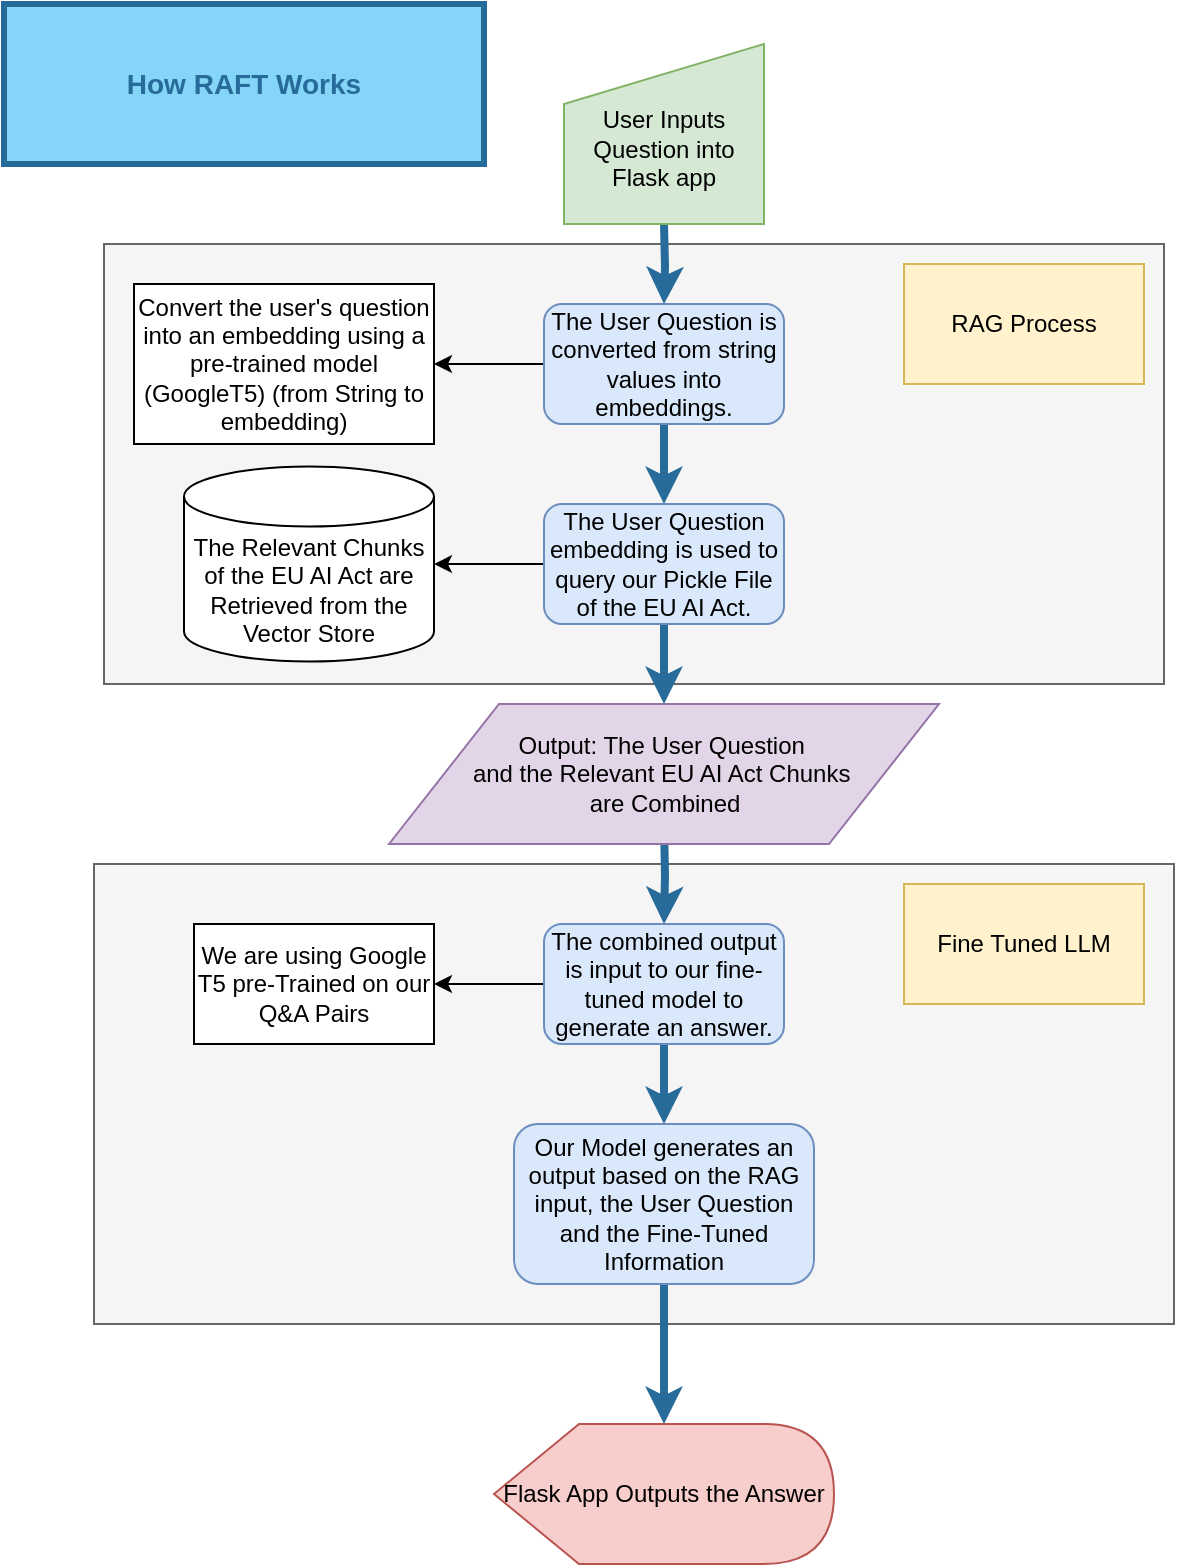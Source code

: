 <mxfile version="24.7.6" pages="3">
  <diagram id="XlAP0SzofvrFyti-Z2co" name="How RAFT Works">
    <mxGraphModel grid="1" page="1" gridSize="10" guides="1" tooltips="1" connect="1" arrows="1" fold="1" pageScale="1" pageWidth="850" pageHeight="1100" math="0" shadow="0">
      <root>
        <mxCell id="0" />
        <mxCell id="1" parent="0" />
        <mxCell id="nFWonWOLNxYDwCNofgwh-29" value="" style="rounded=0;whiteSpace=wrap;html=1;fillColor=#f5f5f5;strokeColor=#666666;fontColor=#333333;" vertex="1" parent="1">
          <mxGeometry x="65" y="450" width="540" height="230" as="geometry" />
        </mxCell>
        <mxCell id="nFWonWOLNxYDwCNofgwh-28" value="" style="rounded=0;whiteSpace=wrap;html=1;fillColor=#f5f5f5;strokeColor=#666666;fontColor=#333333;" vertex="1" parent="1">
          <mxGeometry x="70" y="140" width="530" height="220" as="geometry" />
        </mxCell>
        <mxCell id="nFWonWOLNxYDwCNofgwh-9" value="" style="edgeStyle=orthogonalEdgeStyle;rounded=0;orthogonalLoop=1;jettySize=auto;html=1;" edge="1" parent="1" source="nFWonWOLNxYDwCNofgwh-1" target="nFWonWOLNxYDwCNofgwh-8">
          <mxGeometry relative="1" as="geometry" />
        </mxCell>
        <mxCell id="nFWonWOLNxYDwCNofgwh-15" value="" style="edgeStyle=orthogonalEdgeStyle;rounded=0;orthogonalLoop=1;jettySize=auto;html=1;strokeWidth=4;strokeColor=#266B99;" edge="1" parent="1" source="nFWonWOLNxYDwCNofgwh-1" target="nFWonWOLNxYDwCNofgwh-2">
          <mxGeometry relative="1" as="geometry" />
        </mxCell>
        <mxCell id="nFWonWOLNxYDwCNofgwh-1" value="The User Question is converted from string values into embeddings." style="rounded=1;whiteSpace=wrap;html=1;fillColor=#dae8fc;strokeColor=#6c8ebf;" vertex="1" parent="1">
          <mxGeometry x="290" y="170" width="120" height="60" as="geometry" />
        </mxCell>
        <mxCell id="nFWonWOLNxYDwCNofgwh-16" value="" style="edgeStyle=orthogonalEdgeStyle;rounded=0;orthogonalLoop=1;jettySize=auto;html=1;strokeWidth=4;strokeColor=#266B99;" edge="1" parent="1" source="nFWonWOLNxYDwCNofgwh-2">
          <mxGeometry relative="1" as="geometry">
            <mxPoint x="350" y="370" as="targetPoint" />
          </mxGeometry>
        </mxCell>
        <mxCell id="nFWonWOLNxYDwCNofgwh-35" value="" style="edgeStyle=orthogonalEdgeStyle;rounded=0;orthogonalLoop=1;jettySize=auto;html=1;" edge="1" parent="1" source="nFWonWOLNxYDwCNofgwh-2" target="nFWonWOLNxYDwCNofgwh-33">
          <mxGeometry relative="1" as="geometry" />
        </mxCell>
        <mxCell id="nFWonWOLNxYDwCNofgwh-2" value="The User Question embedding is used to query our Pickle File of the EU AI Act." style="rounded=1;whiteSpace=wrap;html=1;fillColor=#dae8fc;strokeColor=#6c8ebf;" vertex="1" parent="1">
          <mxGeometry x="290" y="270" width="120" height="60" as="geometry" />
        </mxCell>
        <mxCell id="nFWonWOLNxYDwCNofgwh-20" value="" style="edgeStyle=orthogonalEdgeStyle;rounded=0;orthogonalLoop=1;jettySize=auto;html=1;strokeWidth=4;strokeColor=#266B99;" edge="1" parent="1" target="nFWonWOLNxYDwCNofgwh-4">
          <mxGeometry relative="1" as="geometry">
            <mxPoint x="350" y="430" as="sourcePoint" />
          </mxGeometry>
        </mxCell>
        <mxCell id="nFWonWOLNxYDwCNofgwh-21" value="" style="edgeStyle=orthogonalEdgeStyle;rounded=0;orthogonalLoop=1;jettySize=auto;html=1;strokeColor=#266B99;strokeWidth=4;" edge="1" parent="1" source="nFWonWOLNxYDwCNofgwh-4" target="nFWonWOLNxYDwCNofgwh-5">
          <mxGeometry relative="1" as="geometry" />
        </mxCell>
        <mxCell id="nFWonWOLNxYDwCNofgwh-41" value="" style="edgeStyle=orthogonalEdgeStyle;rounded=0;orthogonalLoop=1;jettySize=auto;html=1;" edge="1" parent="1" source="nFWonWOLNxYDwCNofgwh-4" target="nFWonWOLNxYDwCNofgwh-40">
          <mxGeometry relative="1" as="geometry" />
        </mxCell>
        <mxCell id="nFWonWOLNxYDwCNofgwh-4" value="&lt;div&gt;The combined output is input to our fine-tuned model to generate an answer.&lt;/div&gt;" style="rounded=1;whiteSpace=wrap;html=1;fillColor=#dae8fc;strokeColor=#6c8ebf;" vertex="1" parent="1">
          <mxGeometry x="290" y="480" width="120" height="60" as="geometry" />
        </mxCell>
        <mxCell id="nFWonWOLNxYDwCNofgwh-22" value="" style="edgeStyle=orthogonalEdgeStyle;rounded=0;orthogonalLoop=1;jettySize=auto;html=1;strokeColor=#266B99;strokeWidth=4;" edge="1" parent="1" source="nFWonWOLNxYDwCNofgwh-5">
          <mxGeometry relative="1" as="geometry">
            <mxPoint x="350" y="730" as="targetPoint" />
          </mxGeometry>
        </mxCell>
        <mxCell id="nFWonWOLNxYDwCNofgwh-5" value="&lt;div&gt;Our Model generates an output based on the RAG input, the User Question and the Fine-Tuned Information&lt;/div&gt;" style="rounded=1;whiteSpace=wrap;html=1;fillColor=#dae8fc;strokeColor=#6c8ebf;" vertex="1" parent="1">
          <mxGeometry x="275" y="580" width="150" height="80" as="geometry" />
        </mxCell>
        <mxCell id="nFWonWOLNxYDwCNofgwh-10" value="" style="edgeStyle=orthogonalEdgeStyle;rounded=0;orthogonalLoop=1;jettySize=auto;html=1;strokeWidth=4;strokeColor=#266B99;" edge="1" parent="1" target="nFWonWOLNxYDwCNofgwh-1">
          <mxGeometry relative="1" as="geometry">
            <mxPoint x="350" y="130" as="sourcePoint" />
          </mxGeometry>
        </mxCell>
        <mxCell id="nFWonWOLNxYDwCNofgwh-8" value="Convert the user&#39;s question into an embedding using a pre-trained model (GoogleT5) (from String to embedding)" style="rounded=0;whiteSpace=wrap;html=1;" vertex="1" parent="1">
          <mxGeometry x="85" y="160" width="150" height="80" as="geometry" />
        </mxCell>
        <mxCell id="nFWonWOLNxYDwCNofgwh-30" value="RAG Process" style="rounded=0;whiteSpace=wrap;html=1;fillColor=#fff2cc;strokeColor=#d6b656;" vertex="1" parent="1">
          <mxGeometry x="470" y="150" width="120" height="60" as="geometry" />
        </mxCell>
        <mxCell id="nFWonWOLNxYDwCNofgwh-31" value="Fine Tuned LLM" style="rounded=0;whiteSpace=wrap;html=1;fillColor=#fff2cc;strokeColor=#d6b656;" vertex="1" parent="1">
          <mxGeometry x="470" y="460" width="120" height="60" as="geometry" />
        </mxCell>
        <mxCell id="nFWonWOLNxYDwCNofgwh-33" value="The Relevant Chunks of the EU AI Act are Retrieved from the Vector Store" style="shape=cylinder3;whiteSpace=wrap;html=1;boundedLbl=1;backgroundOutline=1;size=15;" vertex="1" parent="1">
          <mxGeometry x="110" y="251.25" width="125" height="97.5" as="geometry" />
        </mxCell>
        <mxCell id="nFWonWOLNxYDwCNofgwh-36" value="&lt;div&gt;&lt;br&gt;&lt;/div&gt;User Inputs Question into Flask app" style="shape=manualInput;whiteSpace=wrap;html=1;fillColor=#d5e8d4;strokeColor=#82b366;" vertex="1" parent="1">
          <mxGeometry x="300" y="40" width="100" height="90" as="geometry" />
        </mxCell>
        <mxCell id="nFWonWOLNxYDwCNofgwh-37" value="Flask App Outputs the Answer" style="shape=display;whiteSpace=wrap;html=1;fillColor=#f8cecc;strokeColor=#b85450;" vertex="1" parent="1">
          <mxGeometry x="265" y="730" width="170" height="70" as="geometry" />
        </mxCell>
        <mxCell id="nFWonWOLNxYDwCNofgwh-38" value="Output: The User Question&amp;nbsp;&lt;div&gt;and the Relevant EU AI Act Chunks&amp;nbsp;&lt;/div&gt;&lt;div&gt;are Combined&lt;/div&gt;" style="shape=parallelogram;perimeter=parallelogramPerimeter;whiteSpace=wrap;html=1;dashed=0;fillColor=#e1d5e7;strokeColor=#9673a6;" vertex="1" parent="1">
          <mxGeometry x="212.5" y="370" width="275" height="70" as="geometry" />
        </mxCell>
        <mxCell id="nFWonWOLNxYDwCNofgwh-40" value="We are using Google T5 pre-Trained on our Q&amp;amp;A Pairs" style="rounded=0;whiteSpace=wrap;html=1;" vertex="1" parent="1">
          <mxGeometry x="115" y="480" width="120" height="60" as="geometry" />
        </mxCell>
        <mxCell id="nFWonWOLNxYDwCNofgwh-44" value="&lt;b style=&quot;forced-color-adjust: none; color: rgb(0, 0, 0); font-family: Helvetica; font-style: normal; font-variant-ligatures: normal; font-variant-caps: normal; letter-spacing: normal; orphans: 2; text-align: center; text-indent: 0px; text-transform: none; widows: 2; word-spacing: 0px; -webkit-text-stroke-width: 0px; white-space: nowrap; text-decoration-thickness: initial; text-decoration-style: initial; text-decoration-color: initial;&quot;&gt;&lt;font style=&quot;forced-color-adjust: none; background-color: rgb(132, 213, 247); font-size: 14px;&quot; color=&quot;#266b99&quot;&gt;How RAFT Works&lt;/font&gt;&lt;/b&gt;" style="rounded=0;whiteSpace=wrap;html=1;strokeColor=#266B99;strokeWidth=3;fillColor=#84D5F7;" vertex="1" parent="1">
          <mxGeometry x="20" y="20" width="240" height="80" as="geometry" />
        </mxCell>
      </root>
    </mxGraphModel>
  </diagram>
  <diagram id="C5RBs43oDa-KdzZeNtuy" name="Page-1">
    <mxGraphModel grid="1" page="1" gridSize="10" guides="1" tooltips="1" connect="1" arrows="1" fold="1" pageScale="1" pageWidth="827" pageHeight="1169" math="0" shadow="0">
      <root>
        <mxCell id="WIyWlLk6GJQsqaUBKTNV-0" />
        <mxCell id="WIyWlLk6GJQsqaUBKTNV-1" parent="WIyWlLk6GJQsqaUBKTNV-0" />
        <mxCell id="Mw706MPNtFyzm7-MRcpI-0" value="&lt;b&gt;&lt;font style=&quot;font-size: 18px;&quot;&gt;High Level System Design for RAFT&lt;/font&gt;&lt;/b&gt;" style="text;html=1;align=center;verticalAlign=middle;resizable=0;points=[];autosize=1;strokeColor=#6c8ebf;fillColor=#dae8fc;" vertex="1" parent="WIyWlLk6GJQsqaUBKTNV-1">
          <mxGeometry x="50" y="20" width="330" height="40" as="geometry" />
        </mxCell>
        <mxCell id="Mw706MPNtFyzm7-MRcpI-11" value="" style="edgeStyle=orthogonalEdgeStyle;rounded=0;orthogonalLoop=1;jettySize=auto;html=1;" edge="1" parent="WIyWlLk6GJQsqaUBKTNV-1" source="Mw706MPNtFyzm7-MRcpI-2">
          <mxGeometry relative="1" as="geometry">
            <mxPoint x="200" y="130" as="targetPoint" />
          </mxGeometry>
        </mxCell>
        <mxCell id="Mw706MPNtFyzm7-MRcpI-2" value="Start" style="ellipse;whiteSpace=wrap;html=1;aspect=fixed;fillColor=#d5e8d4;strokeColor=#82b366;" vertex="1" parent="WIyWlLk6GJQsqaUBKTNV-1">
          <mxGeometry x="50" y="105" width="50" height="50" as="geometry" />
        </mxCell>
        <mxCell id="Mw706MPNtFyzm7-MRcpI-3" value="End" style="ellipse;whiteSpace=wrap;html=1;aspect=fixed;fillColor=#f8cecc;strokeColor=#b85450;" vertex="1" parent="WIyWlLk6GJQsqaUBKTNV-1">
          <mxGeometry x="90" y="930" width="50" height="50" as="geometry" />
        </mxCell>
        <mxCell id="4dzAkjAqwVQqH7BvI6Jv-12" value="" style="edgeStyle=orthogonalEdgeStyle;rounded=0;orthogonalLoop=1;jettySize=auto;html=1;" edge="1" parent="WIyWlLk6GJQsqaUBKTNV-1" source="Mw706MPNtFyzm7-MRcpI-4" target="4dzAkjAqwVQqH7BvI6Jv-10">
          <mxGeometry relative="1" as="geometry" />
        </mxCell>
        <mxCell id="4dzAkjAqwVQqH7BvI6Jv-15" style="edgeStyle=orthogonalEdgeStyle;rounded=0;orthogonalLoop=1;jettySize=auto;html=1;entryX=1;entryY=0.5;entryDx=0;entryDy=0;" edge="1" parent="WIyWlLk6GJQsqaUBKTNV-1" source="Mw706MPNtFyzm7-MRcpI-4" target="4dzAkjAqwVQqH7BvI6Jv-11">
          <mxGeometry relative="1" as="geometry" />
        </mxCell>
        <mxCell id="Mw706MPNtFyzm7-MRcpI-4" value="Retrival Process" style="rounded=1;whiteSpace=wrap;html=1;fillColor=#fff2cc;strokeColor=#d6b656;" vertex="1" parent="WIyWlLk6GJQsqaUBKTNV-1">
          <mxGeometry x="700" y="310" width="120" height="60" as="geometry" />
        </mxCell>
        <mxCell id="Mw706MPNtFyzm7-MRcpI-13" value="" style="edgeStyle=orthogonalEdgeStyle;rounded=0;orthogonalLoop=1;jettySize=auto;html=1;" edge="1" parent="WIyWlLk6GJQsqaUBKTNV-1" source="Mw706MPNtFyzm7-MRcpI-6" target="Mw706MPNtFyzm7-MRcpI-4">
          <mxGeometry relative="1" as="geometry" />
        </mxCell>
        <mxCell id="Mw706MPNtFyzm7-MRcpI-30" value="" style="edgeStyle=orthogonalEdgeStyle;rounded=0;orthogonalLoop=1;jettySize=auto;html=1;" edge="1" parent="WIyWlLk6GJQsqaUBKTNV-1" source="Mw706MPNtFyzm7-MRcpI-6" target="Mw706MPNtFyzm7-MRcpI-29">
          <mxGeometry relative="1" as="geometry" />
        </mxCell>
        <mxCell id="4dzAkjAqwVQqH7BvI6Jv-8" style="edgeStyle=orthogonalEdgeStyle;rounded=0;orthogonalLoop=1;jettySize=auto;html=1;entryX=0.25;entryY=0;entryDx=0;entryDy=0;" edge="1" parent="WIyWlLk6GJQsqaUBKTNV-1" source="Mw706MPNtFyzm7-MRcpI-6" target="Mw706MPNtFyzm7-MRcpI-33">
          <mxGeometry relative="1" as="geometry" />
        </mxCell>
        <mxCell id="Mw706MPNtFyzm7-MRcpI-6" value="Indexing Knowledge Base" style="rounded=1;whiteSpace=wrap;html=1;fillColor=#fff2cc;strokeColor=#d6b656;" vertex="1" parent="WIyWlLk6GJQsqaUBKTNV-1">
          <mxGeometry x="370" y="115" width="120" height="60" as="geometry" />
        </mxCell>
        <mxCell id="Mw706MPNtFyzm7-MRcpI-16" value="" style="edgeStyle=orthogonalEdgeStyle;rounded=0;orthogonalLoop=1;jettySize=auto;html=1;" edge="1" parent="WIyWlLk6GJQsqaUBKTNV-1" source="Mw706MPNtFyzm7-MRcpI-7" target="Mw706MPNtFyzm7-MRcpI-8">
          <mxGeometry relative="1" as="geometry" />
        </mxCell>
        <mxCell id="4dzAkjAqwVQqH7BvI6Jv-7" value="" style="edgeStyle=orthogonalEdgeStyle;rounded=0;orthogonalLoop=1;jettySize=auto;html=1;" edge="1" parent="WIyWlLk6GJQsqaUBKTNV-1" source="Mw706MPNtFyzm7-MRcpI-7" target="4dzAkjAqwVQqH7BvI6Jv-6">
          <mxGeometry relative="1" as="geometry" />
        </mxCell>
        <mxCell id="Mw706MPNtFyzm7-MRcpI-7" value="Combining Input and Retrieved information" style="rounded=1;whiteSpace=wrap;html=1;fillColor=#fff2cc;strokeColor=#d6b656;" vertex="1" parent="WIyWlLk6GJQsqaUBKTNV-1">
          <mxGeometry x="690" y="540" width="120" height="60" as="geometry" />
        </mxCell>
        <mxCell id="Mw706MPNtFyzm7-MRcpI-17" value="" style="edgeStyle=orthogonalEdgeStyle;rounded=0;orthogonalLoop=1;jettySize=auto;html=1;" edge="1" parent="WIyWlLk6GJQsqaUBKTNV-1" source="Mw706MPNtFyzm7-MRcpI-8" target="Mw706MPNtFyzm7-MRcpI-9">
          <mxGeometry relative="1" as="geometry" />
        </mxCell>
        <mxCell id="4dzAkjAqwVQqH7BvI6Jv-2" style="edgeStyle=orthogonalEdgeStyle;rounded=0;orthogonalLoop=1;jettySize=auto;html=1;entryX=1;entryY=0.75;entryDx=0;entryDy=0;" edge="1" parent="WIyWlLk6GJQsqaUBKTNV-1" source="Mw706MPNtFyzm7-MRcpI-8" target="4dzAkjAqwVQqH7BvI6Jv-0">
          <mxGeometry relative="1" as="geometry" />
        </mxCell>
        <mxCell id="4dzAkjAqwVQqH7BvI6Jv-3" style="edgeStyle=orthogonalEdgeStyle;rounded=0;orthogonalLoop=1;jettySize=auto;html=1;entryX=1;entryY=0.5;entryDx=0;entryDy=0;" edge="1" parent="WIyWlLk6GJQsqaUBKTNV-1" source="Mw706MPNtFyzm7-MRcpI-8" target="4dzAkjAqwVQqH7BvI6Jv-1">
          <mxGeometry relative="1" as="geometry" />
        </mxCell>
        <mxCell id="Mw706MPNtFyzm7-MRcpI-8" value="Fine Tuning the Model" style="rounded=1;whiteSpace=wrap;html=1;fillColor=#fff2cc;strokeColor=#d6b656;" vertex="1" parent="WIyWlLk6GJQsqaUBKTNV-1">
          <mxGeometry x="680" y="660" width="120" height="60" as="geometry" />
        </mxCell>
        <mxCell id="Mw706MPNtFyzm7-MRcpI-18" value="" style="edgeStyle=orthogonalEdgeStyle;rounded=0;orthogonalLoop=1;jettySize=auto;html=1;" edge="1" parent="WIyWlLk6GJQsqaUBKTNV-1" source="Mw706MPNtFyzm7-MRcpI-9" target="Mw706MPNtFyzm7-MRcpI-10">
          <mxGeometry relative="1" as="geometry" />
        </mxCell>
        <mxCell id="Mw706MPNtFyzm7-MRcpI-9" value="Evaluation" style="rounded=1;whiteSpace=wrap;html=1;fillColor=#fff2cc;strokeColor=#d6b656;" vertex="1" parent="WIyWlLk6GJQsqaUBKTNV-1">
          <mxGeometry x="600" y="810" width="120" height="60" as="geometry" />
        </mxCell>
        <mxCell id="Mw706MPNtFyzm7-MRcpI-19" value="" style="edgeStyle=orthogonalEdgeStyle;rounded=0;orthogonalLoop=1;jettySize=auto;html=1;" edge="1" parent="WIyWlLk6GJQsqaUBKTNV-1" source="Mw706MPNtFyzm7-MRcpI-10" target="Mw706MPNtFyzm7-MRcpI-3">
          <mxGeometry relative="1" as="geometry" />
        </mxCell>
        <mxCell id="Mw706MPNtFyzm7-MRcpI-10" value="Deployment" style="rounded=1;whiteSpace=wrap;html=1;fillColor=#fff2cc;strokeColor=#d6b656;" vertex="1" parent="WIyWlLk6GJQsqaUBKTNV-1">
          <mxGeometry x="200" y="820" width="120" height="60" as="geometry" />
        </mxCell>
        <mxCell id="Mw706MPNtFyzm7-MRcpI-14" style="edgeStyle=orthogonalEdgeStyle;rounded=0;orthogonalLoop=1;jettySize=auto;html=1;entryX=0.592;entryY=-0.067;entryDx=0;entryDy=0;entryPerimeter=0;" edge="1" parent="WIyWlLk6GJQsqaUBKTNV-1" source="Mw706MPNtFyzm7-MRcpI-4" target="Mw706MPNtFyzm7-MRcpI-7">
          <mxGeometry relative="1" as="geometry" />
        </mxCell>
        <mxCell id="Mw706MPNtFyzm7-MRcpI-22" value="" style="edgeStyle=orthogonalEdgeStyle;rounded=0;orthogonalLoop=1;jettySize=auto;html=1;" edge="1" parent="WIyWlLk6GJQsqaUBKTNV-1" source="Mw706MPNtFyzm7-MRcpI-20" target="Mw706MPNtFyzm7-MRcpI-6">
          <mxGeometry relative="1" as="geometry" />
        </mxCell>
        <mxCell id="Mw706MPNtFyzm7-MRcpI-24" value="" style="edgeStyle=orthogonalEdgeStyle;rounded=0;orthogonalLoop=1;jettySize=auto;html=1;" edge="1" parent="WIyWlLk6GJQsqaUBKTNV-1" source="Mw706MPNtFyzm7-MRcpI-20" target="Mw706MPNtFyzm7-MRcpI-23">
          <mxGeometry relative="1" as="geometry" />
        </mxCell>
        <mxCell id="Mw706MPNtFyzm7-MRcpI-31" value="" style="edgeStyle=orthogonalEdgeStyle;rounded=0;orthogonalLoop=1;jettySize=auto;html=1;" edge="1" parent="WIyWlLk6GJQsqaUBKTNV-1" source="Mw706MPNtFyzm7-MRcpI-20" target="Mw706MPNtFyzm7-MRcpI-26">
          <mxGeometry relative="1" as="geometry" />
        </mxCell>
        <mxCell id="Mw706MPNtFyzm7-MRcpI-20" value="Data Collection and Preparation" style="shape=cylinder3;whiteSpace=wrap;html=1;boundedLbl=1;backgroundOutline=1;size=15;fillColor=#fff2cc;strokeColor=#d6b656;" vertex="1" parent="WIyWlLk6GJQsqaUBKTNV-1">
          <mxGeometry x="200" y="100" width="100" height="90" as="geometry" />
        </mxCell>
        <mxCell id="Mw706MPNtFyzm7-MRcpI-23" value="EU AI Act.pdf" style="whiteSpace=wrap;html=1;" vertex="1" parent="WIyWlLk6GJQsqaUBKTNV-1">
          <mxGeometry x="80" y="260" width="120" height="60" as="geometry" />
        </mxCell>
        <mxCell id="Mw706MPNtFyzm7-MRcpI-26" value="Q&amp;amp;A Pairs Document" style="rounded=0;whiteSpace=wrap;html=1;" vertex="1" parent="WIyWlLk6GJQsqaUBKTNV-1">
          <mxGeometry x="210" y="260" width="120" height="60" as="geometry" />
        </mxCell>
        <mxCell id="Mw706MPNtFyzm7-MRcpI-29" value="&lt;div&gt;Convert documents into embeddings.&lt;/div&gt;" style="rounded=0;whiteSpace=wrap;html=1;" vertex="1" parent="WIyWlLk6GJQsqaUBKTNV-1">
          <mxGeometry x="350" y="230" width="120" height="60" as="geometry" />
        </mxCell>
        <mxCell id="Mw706MPNtFyzm7-MRcpI-33" value="&lt;div&gt;Index embeddings using FAISS for efficient retrieval.&lt;/div&gt;" style="rounded=0;whiteSpace=wrap;html=1;" vertex="1" parent="WIyWlLk6GJQsqaUBKTNV-1">
          <mxGeometry x="480" y="240" width="120" height="60" as="geometry" />
        </mxCell>
        <mxCell id="4dzAkjAqwVQqH7BvI6Jv-0" value="Tokenisation" style="rounded=0;whiteSpace=wrap;html=1;" vertex="1" parent="WIyWlLk6GJQsqaUBKTNV-1">
          <mxGeometry x="500" y="610" width="120" height="60" as="geometry" />
        </mxCell>
        <mxCell id="4dzAkjAqwVQqH7BvI6Jv-1" value="Training" style="rounded=0;whiteSpace=wrap;html=1;" vertex="1" parent="WIyWlLk6GJQsqaUBKTNV-1">
          <mxGeometry x="500" y="710" width="120" height="60" as="geometry" />
        </mxCell>
        <mxCell id="4dzAkjAqwVQqH7BvI6Jv-6" value="&lt;div&gt;Concatenated Input&lt;/div&gt;" style="rounded=0;whiteSpace=wrap;html=1;" vertex="1" parent="WIyWlLk6GJQsqaUBKTNV-1">
          <mxGeometry x="520" y="500" width="120" height="60" as="geometry" />
        </mxCell>
        <mxCell id="4dzAkjAqwVQqH7BvI6Jv-10" value="Obtain input text embedding" style="rounded=0;whiteSpace=wrap;html=1;" vertex="1" parent="WIyWlLk6GJQsqaUBKTNV-1">
          <mxGeometry x="500" y="320" width="120" height="60" as="geometry" />
        </mxCell>
        <mxCell id="4dzAkjAqwVQqH7BvI6Jv-11" value="&lt;div&gt;Retrieve relevant documents from the knowledge base using FAISS.&lt;/div&gt;&lt;div&gt;&lt;br&gt;&lt;/div&gt;" style="rounded=0;whiteSpace=wrap;html=1;" vertex="1" parent="WIyWlLk6GJQsqaUBKTNV-1">
          <mxGeometry x="480" y="400" width="140" height="80" as="geometry" />
        </mxCell>
      </root>
    </mxGraphModel>
  </diagram>
  <diagram id="DzrXzeFv-bpX4aiIj5SF" name="Page-3">
    <mxGraphModel grid="1" page="1" gridSize="10" guides="1" tooltips="1" connect="1" arrows="1" fold="1" pageScale="1" pageWidth="850" pageHeight="1100" math="0" shadow="0">
      <root>
        <mxCell id="0" />
        <mxCell id="1" parent="0" />
        <mxCell id="BfFiXAWOO-nq55tiERy_-1" value="How to Code RAFT" style="rounded=0;whiteSpace=wrap;html=1;strokeColor=#266B99;strokeWidth=3;fillColor=#84D5F7;" vertex="1" parent="1">
          <mxGeometry x="50" y="30" width="120" height="60" as="geometry" />
        </mxCell>
        <mxCell id="BfFiXAWOO-nq55tiERy_-37" value="" style="edgeStyle=orthogonalEdgeStyle;rounded=0;orthogonalLoop=1;jettySize=auto;html=1;" edge="1" parent="1" source="BfFiXAWOO-nq55tiERy_-2" target="BfFiXAWOO-nq55tiERy_-4">
          <mxGeometry relative="1" as="geometry" />
        </mxCell>
        <mxCell id="BfFiXAWOO-nq55tiERy_-2" value="Start" style="ellipse;whiteSpace=wrap;html=1;aspect=fixed;fillColor=#d5e8d4;strokeColor=#82b366;" vertex="1" parent="1">
          <mxGeometry x="410" y="60" width="50" height="50" as="geometry" />
        </mxCell>
        <mxCell id="BfFiXAWOO-nq55tiERy_-3" value="End" style="ellipse;whiteSpace=wrap;html=1;aspect=fixed;fillColor=#f8cecc;strokeColor=#b85450;" vertex="1" parent="1">
          <mxGeometry x="410" y="860" width="60" height="60" as="geometry" />
        </mxCell>
        <mxCell id="BfFiXAWOO-nq55tiERy_-25" value="" style="edgeStyle=orthogonalEdgeStyle;rounded=0;orthogonalLoop=1;jettySize=auto;html=1;" edge="1" parent="1" source="BfFiXAWOO-nq55tiERy_-4" target="BfFiXAWOO-nq55tiERy_-15">
          <mxGeometry relative="1" as="geometry" />
        </mxCell>
        <mxCell id="BfFiXAWOO-nq55tiERy_-4" value="&lt;meta charset=&quot;utf-8&quot;&gt;Import Necessary Libraries" style="rounded=0;whiteSpace=wrap;html=1;" vertex="1" parent="1">
          <mxGeometry x="380" y="180" width="120" height="60" as="geometry" />
        </mxCell>
        <mxCell id="BfFiXAWOO-nq55tiERy_-26" value="" style="edgeStyle=orthogonalEdgeStyle;rounded=0;orthogonalLoop=1;jettySize=auto;html=1;" edge="1" parent="1" source="BfFiXAWOO-nq55tiERy_-15" target="BfFiXAWOO-nq55tiERy_-16">
          <mxGeometry relative="1" as="geometry" />
        </mxCell>
        <mxCell id="BfFiXAWOO-nq55tiERy_-15" value="&lt;div&gt;Load Vector Store , Data Collator and Model&lt;/div&gt;&lt;div&gt;&lt;br&gt;&lt;/div&gt;" style="rounded=0;whiteSpace=wrap;html=1;" vertex="1" parent="1">
          <mxGeometry x="380" y="280" width="120" height="60" as="geometry" />
        </mxCell>
        <mxCell id="BfFiXAWOO-nq55tiERy_-27" value="" style="edgeStyle=orthogonalEdgeStyle;rounded=0;orthogonalLoop=1;jettySize=auto;html=1;" edge="1" parent="1" source="BfFiXAWOO-nq55tiERy_-16" target="BfFiXAWOO-nq55tiERy_-17">
          <mxGeometry relative="1" as="geometry" />
        </mxCell>
        <mxCell id="BfFiXAWOO-nq55tiERy_-16" value="Load the Fine-Tuned LLM" style="rounded=0;whiteSpace=wrap;html=1;" vertex="1" parent="1">
          <mxGeometry x="380" y="370" width="120" height="60" as="geometry" />
        </mxCell>
        <mxCell id="BfFiXAWOO-nq55tiERy_-29" value="" style="edgeStyle=orthogonalEdgeStyle;rounded=0;orthogonalLoop=1;jettySize=auto;html=1;" edge="1" parent="1" source="BfFiXAWOO-nq55tiERy_-17" target="BfFiXAWOO-nq55tiERy_-28">
          <mxGeometry relative="1" as="geometry" />
        </mxCell>
        <mxCell id="BfFiXAWOO-nq55tiERy_-32" value="" style="edgeStyle=orthogonalEdgeStyle;rounded=0;orthogonalLoop=1;jettySize=auto;html=1;" edge="1" parent="1" source="BfFiXAWOO-nq55tiERy_-17" target="BfFiXAWOO-nq55tiERy_-18">
          <mxGeometry relative="1" as="geometry" />
        </mxCell>
        <mxCell id="BfFiXAWOO-nq55tiERy_-17" value="&lt;meta charset=&quot;utf-8&quot;&gt;Define Helper Functions" style="rounded=0;whiteSpace=wrap;html=1;" vertex="1" parent="1">
          <mxGeometry x="380" y="470" width="120" height="60" as="geometry" />
        </mxCell>
        <mxCell id="BfFiXAWOO-nq55tiERy_-33" value="" style="edgeStyle=orthogonalEdgeStyle;rounded=0;orthogonalLoop=1;jettySize=auto;html=1;" edge="1" parent="1" source="BfFiXAWOO-nq55tiERy_-18" target="BfFiXAWOO-nq55tiERy_-19">
          <mxGeometry relative="1" as="geometry" />
        </mxCell>
        <mxCell id="BfFiXAWOO-nq55tiERy_-18" value="&lt;div&gt;Define the RAFT Process&lt;/div&gt;&lt;div&gt;&lt;br&gt;&lt;/div&gt;" style="rounded=0;whiteSpace=wrap;html=1;" vertex="1" parent="1">
          <mxGeometry x="380" y="550" width="120" height="60" as="geometry" />
        </mxCell>
        <mxCell id="BfFiXAWOO-nq55tiERy_-34" value="" style="edgeStyle=orthogonalEdgeStyle;rounded=0;orthogonalLoop=1;jettySize=auto;html=1;" edge="1" parent="1" source="BfFiXAWOO-nq55tiERy_-19" target="BfFiXAWOO-nq55tiERy_-30">
          <mxGeometry relative="1" as="geometry" />
        </mxCell>
        <mxCell id="BfFiXAWOO-nq55tiERy_-19" value="&lt;div&gt;RAFT Pipeline&lt;/div&gt;&lt;div&gt;&lt;br&gt;&lt;/div&gt;" style="rounded=0;whiteSpace=wrap;html=1;" vertex="1" parent="1">
          <mxGeometry x="380" y="650" width="120" height="60" as="geometry" />
        </mxCell>
        <mxCell id="BfFiXAWOO-nq55tiERy_-20" value="" style="rounded=0;whiteSpace=wrap;html=1;" vertex="1" parent="1">
          <mxGeometry x="380" y="740" width="120" height="60" as="geometry" />
        </mxCell>
        <mxCell id="BfFiXAWOO-nq55tiERy_-22" style="edgeStyle=orthogonalEdgeStyle;rounded=0;orthogonalLoop=1;jettySize=auto;html=1;entryX=1;entryY=0.5;entryDx=0;entryDy=0;" edge="1" parent="1" source="BfFiXAWOO-nq55tiERy_-4" target="BfFiXAWOO-nq55tiERy_-35">
          <mxGeometry relative="1" as="geometry">
            <mxPoint x="322.99" y="202.94" as="targetPoint" />
          </mxGeometry>
        </mxCell>
        <mxCell id="BfFiXAWOO-nq55tiERy_-23" value="&lt;span class=&quot;hljs-comment&quot;&gt;# Load the vector store from a pickle file&lt;/span&gt;&lt;br/&gt;&lt;span class=&quot;hljs-keyword&quot;&gt;with&lt;/span&gt; &lt;span class=&quot;hljs-built_in&quot;&gt;open&lt;/span&gt;(&lt;span class=&quot;hljs-string&quot;&gt;&#39;EU_AI_Act.pkl&#39;&lt;/span&gt;, &lt;span class=&quot;hljs-string&quot;&gt;&#39;rb&#39;&lt;/span&gt;) &lt;span class=&quot;hljs-keyword&quot;&gt;as&lt;/span&gt; file:&lt;br/&gt;    vector_store = pickle.load(file)&lt;br/&gt;&lt;br/&gt;documents = vector_store[&lt;span class=&quot;hljs-string&quot;&gt;&#39;documents&#39;&lt;/span&gt;]&lt;br/&gt;document_embeddings = np.array(vector_store[&lt;span class=&quot;hljs-string&quot;&gt;&#39;embeddings&#39;&lt;/span&gt;])&lt;br/&gt;&lt;br/&gt;&lt;span class=&quot;hljs-comment&quot;&gt;# Load the FAISS index&lt;/span&gt;&lt;br/&gt;dimension = document_embeddings.shape[&lt;span class=&quot;hljs-number&quot;&gt;1&lt;/span&gt;]&lt;br/&gt;index = faiss.IndexFlatL2(dimension)&lt;br/&gt;index.add(document_embeddings)" style="whiteSpace=wrap;html=1;aspect=fixed;" vertex="1" parent="1">
          <mxGeometry x="600" y="220" width="220" height="220" as="geometry" />
        </mxCell>
        <mxCell id="BfFiXAWOO-nq55tiERy_-24" style="edgeStyle=orthogonalEdgeStyle;rounded=0;orthogonalLoop=1;jettySize=auto;html=1;entryX=0;entryY=0.643;entryDx=0;entryDy=0;entryPerimeter=0;" edge="1" parent="1" source="BfFiXAWOO-nq55tiERy_-15" target="BfFiXAWOO-nq55tiERy_-23">
          <mxGeometry relative="1" as="geometry" />
        </mxCell>
        <mxCell id="BfFiXAWOO-nq55tiERy_-28" value="&lt;div&gt;embed_question: Converts the user question into an embedding.&lt;/div&gt;&lt;div&gt;retrieve_documents: Retrieves the most relevant documents based on the question embedding.&lt;/div&gt;&lt;div&gt;combine_input_and_retrieved_info: Combines the user question with the retrieved documents.&lt;/div&gt;&lt;div&gt;generate_answer: Generates the answer using the combined input and the fine-tuned model.&lt;/div&gt;" style="whiteSpace=wrap;html=1;aspect=fixed;" vertex="1" parent="1">
          <mxGeometry x="90" y="320" width="220" height="220" as="geometry" />
        </mxCell>
        <mxCell id="BfFiXAWOO-nq55tiERy_-30" value="raft_pipeline: Implements the RAFT process from embedding the user question to generating the answer." style="whiteSpace=wrap;html=1;aspect=fixed;" vertex="1" parent="1">
          <mxGeometry x="610" y="580" width="140" height="140" as="geometry" />
        </mxCell>
        <mxCell id="BfFiXAWOO-nq55tiERy_-35" value="import pickle&lt;br&gt;import torch&lt;br&gt;from transformers import T5Tokenizer, T5ForConditionalGeneration&lt;br&gt;import faiss&lt;br&gt;import numpy as np&lt;div&gt;&lt;div&gt;import os&lt;/div&gt;&lt;div&gt;import math&lt;/div&gt;&lt;div&gt;from peft import LoraConfig, get_peft_model&lt;/div&gt;&lt;div&gt;DataCollatorForSeq2Seq&lt;/div&gt;&lt;div&gt;from transformers import T5ForConditionalGeneration, Seq2SeqTrainingArguments, Seq2SeqTrainer&lt;/div&gt;&lt;div&gt;from google.colab import userdata&lt;/div&gt;&lt;/div&gt;" style="rounded=0;whiteSpace=wrap;html=1;align=left;" vertex="1" parent="1">
          <mxGeometry x="30" y="105" width="270" height="210" as="geometry" />
        </mxCell>
      </root>
    </mxGraphModel>
  </diagram>
</mxfile>
